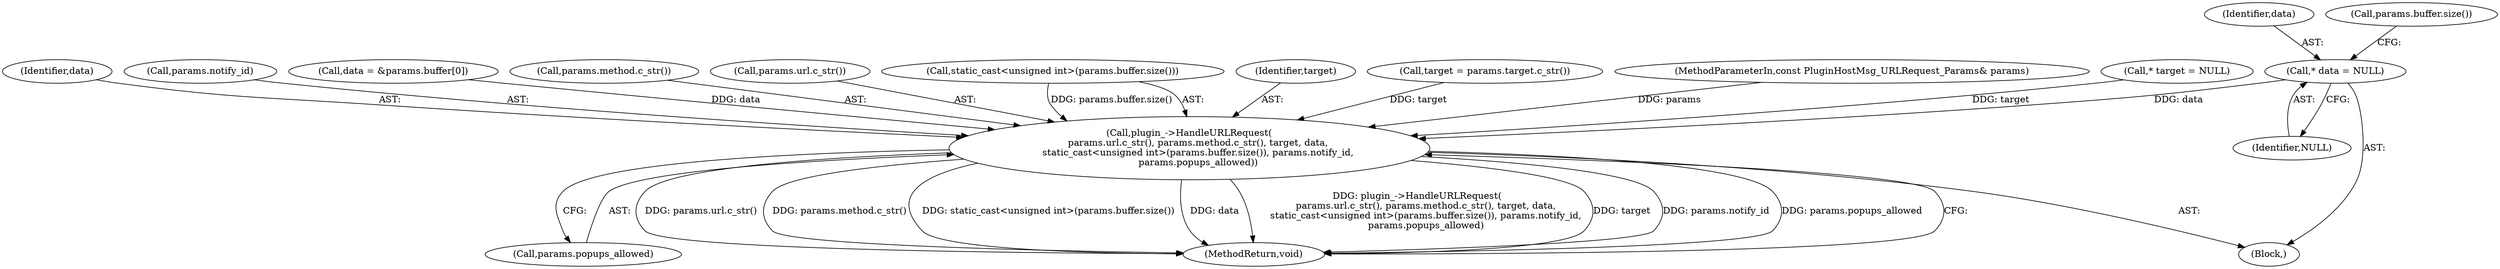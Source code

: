 digraph "0_Chrome_ea3d1d84be3d6f97bf50e76511c9e26af6895533_18@pointer" {
"1000104" [label="(Call,* data = NULL)"];
"1000126" [label="(Call,plugin_->HandleURLRequest(\n      params.url.c_str(), params.method.c_str(), target, data,\n      static_cast<unsigned int>(params.buffer.size()), params.notify_id,\n      params.popups_allowed))"];
"1000102" [label="(Block,)"];
"1000130" [label="(Identifier,data)"];
"1000134" [label="(Call,params.notify_id)"];
"1000109" [label="(Call,data = &params.buffer[0])"];
"1000137" [label="(Call,params.popups_allowed)"];
"1000106" [label="(Identifier,NULL)"];
"1000128" [label="(Call,params.method.c_str())"];
"1000127" [label="(Call,params.url.c_str())"];
"1000105" [label="(Identifier,data)"];
"1000131" [label="(Call,static_cast<unsigned int>(params.buffer.size()))"];
"1000140" [label="(MethodReturn,void)"];
"1000104" [label="(Call,* data = NULL)"];
"1000129" [label="(Identifier,target)"];
"1000123" [label="(Call,target = params.target.c_str())"];
"1000101" [label="(MethodParameterIn,const PluginHostMsg_URLRequest_Params& params)"];
"1000108" [label="(Call,params.buffer.size())"];
"1000118" [label="(Call,* target = NULL)"];
"1000126" [label="(Call,plugin_->HandleURLRequest(\n      params.url.c_str(), params.method.c_str(), target, data,\n      static_cast<unsigned int>(params.buffer.size()), params.notify_id,\n      params.popups_allowed))"];
"1000104" -> "1000102"  [label="AST: "];
"1000104" -> "1000106"  [label="CFG: "];
"1000105" -> "1000104"  [label="AST: "];
"1000106" -> "1000104"  [label="AST: "];
"1000108" -> "1000104"  [label="CFG: "];
"1000104" -> "1000126"  [label="DDG: data"];
"1000126" -> "1000102"  [label="AST: "];
"1000126" -> "1000137"  [label="CFG: "];
"1000127" -> "1000126"  [label="AST: "];
"1000128" -> "1000126"  [label="AST: "];
"1000129" -> "1000126"  [label="AST: "];
"1000130" -> "1000126"  [label="AST: "];
"1000131" -> "1000126"  [label="AST: "];
"1000134" -> "1000126"  [label="AST: "];
"1000137" -> "1000126"  [label="AST: "];
"1000140" -> "1000126"  [label="CFG: "];
"1000126" -> "1000140"  [label="DDG: params.url.c_str()"];
"1000126" -> "1000140"  [label="DDG: params.method.c_str()"];
"1000126" -> "1000140"  [label="DDG: static_cast<unsigned int>(params.buffer.size())"];
"1000126" -> "1000140"  [label="DDG: data"];
"1000126" -> "1000140"  [label="DDG: plugin_->HandleURLRequest(\n      params.url.c_str(), params.method.c_str(), target, data,\n      static_cast<unsigned int>(params.buffer.size()), params.notify_id,\n      params.popups_allowed)"];
"1000126" -> "1000140"  [label="DDG: target"];
"1000126" -> "1000140"  [label="DDG: params.notify_id"];
"1000126" -> "1000140"  [label="DDG: params.popups_allowed"];
"1000118" -> "1000126"  [label="DDG: target"];
"1000123" -> "1000126"  [label="DDG: target"];
"1000109" -> "1000126"  [label="DDG: data"];
"1000131" -> "1000126"  [label="DDG: params.buffer.size()"];
"1000101" -> "1000126"  [label="DDG: params"];
}
